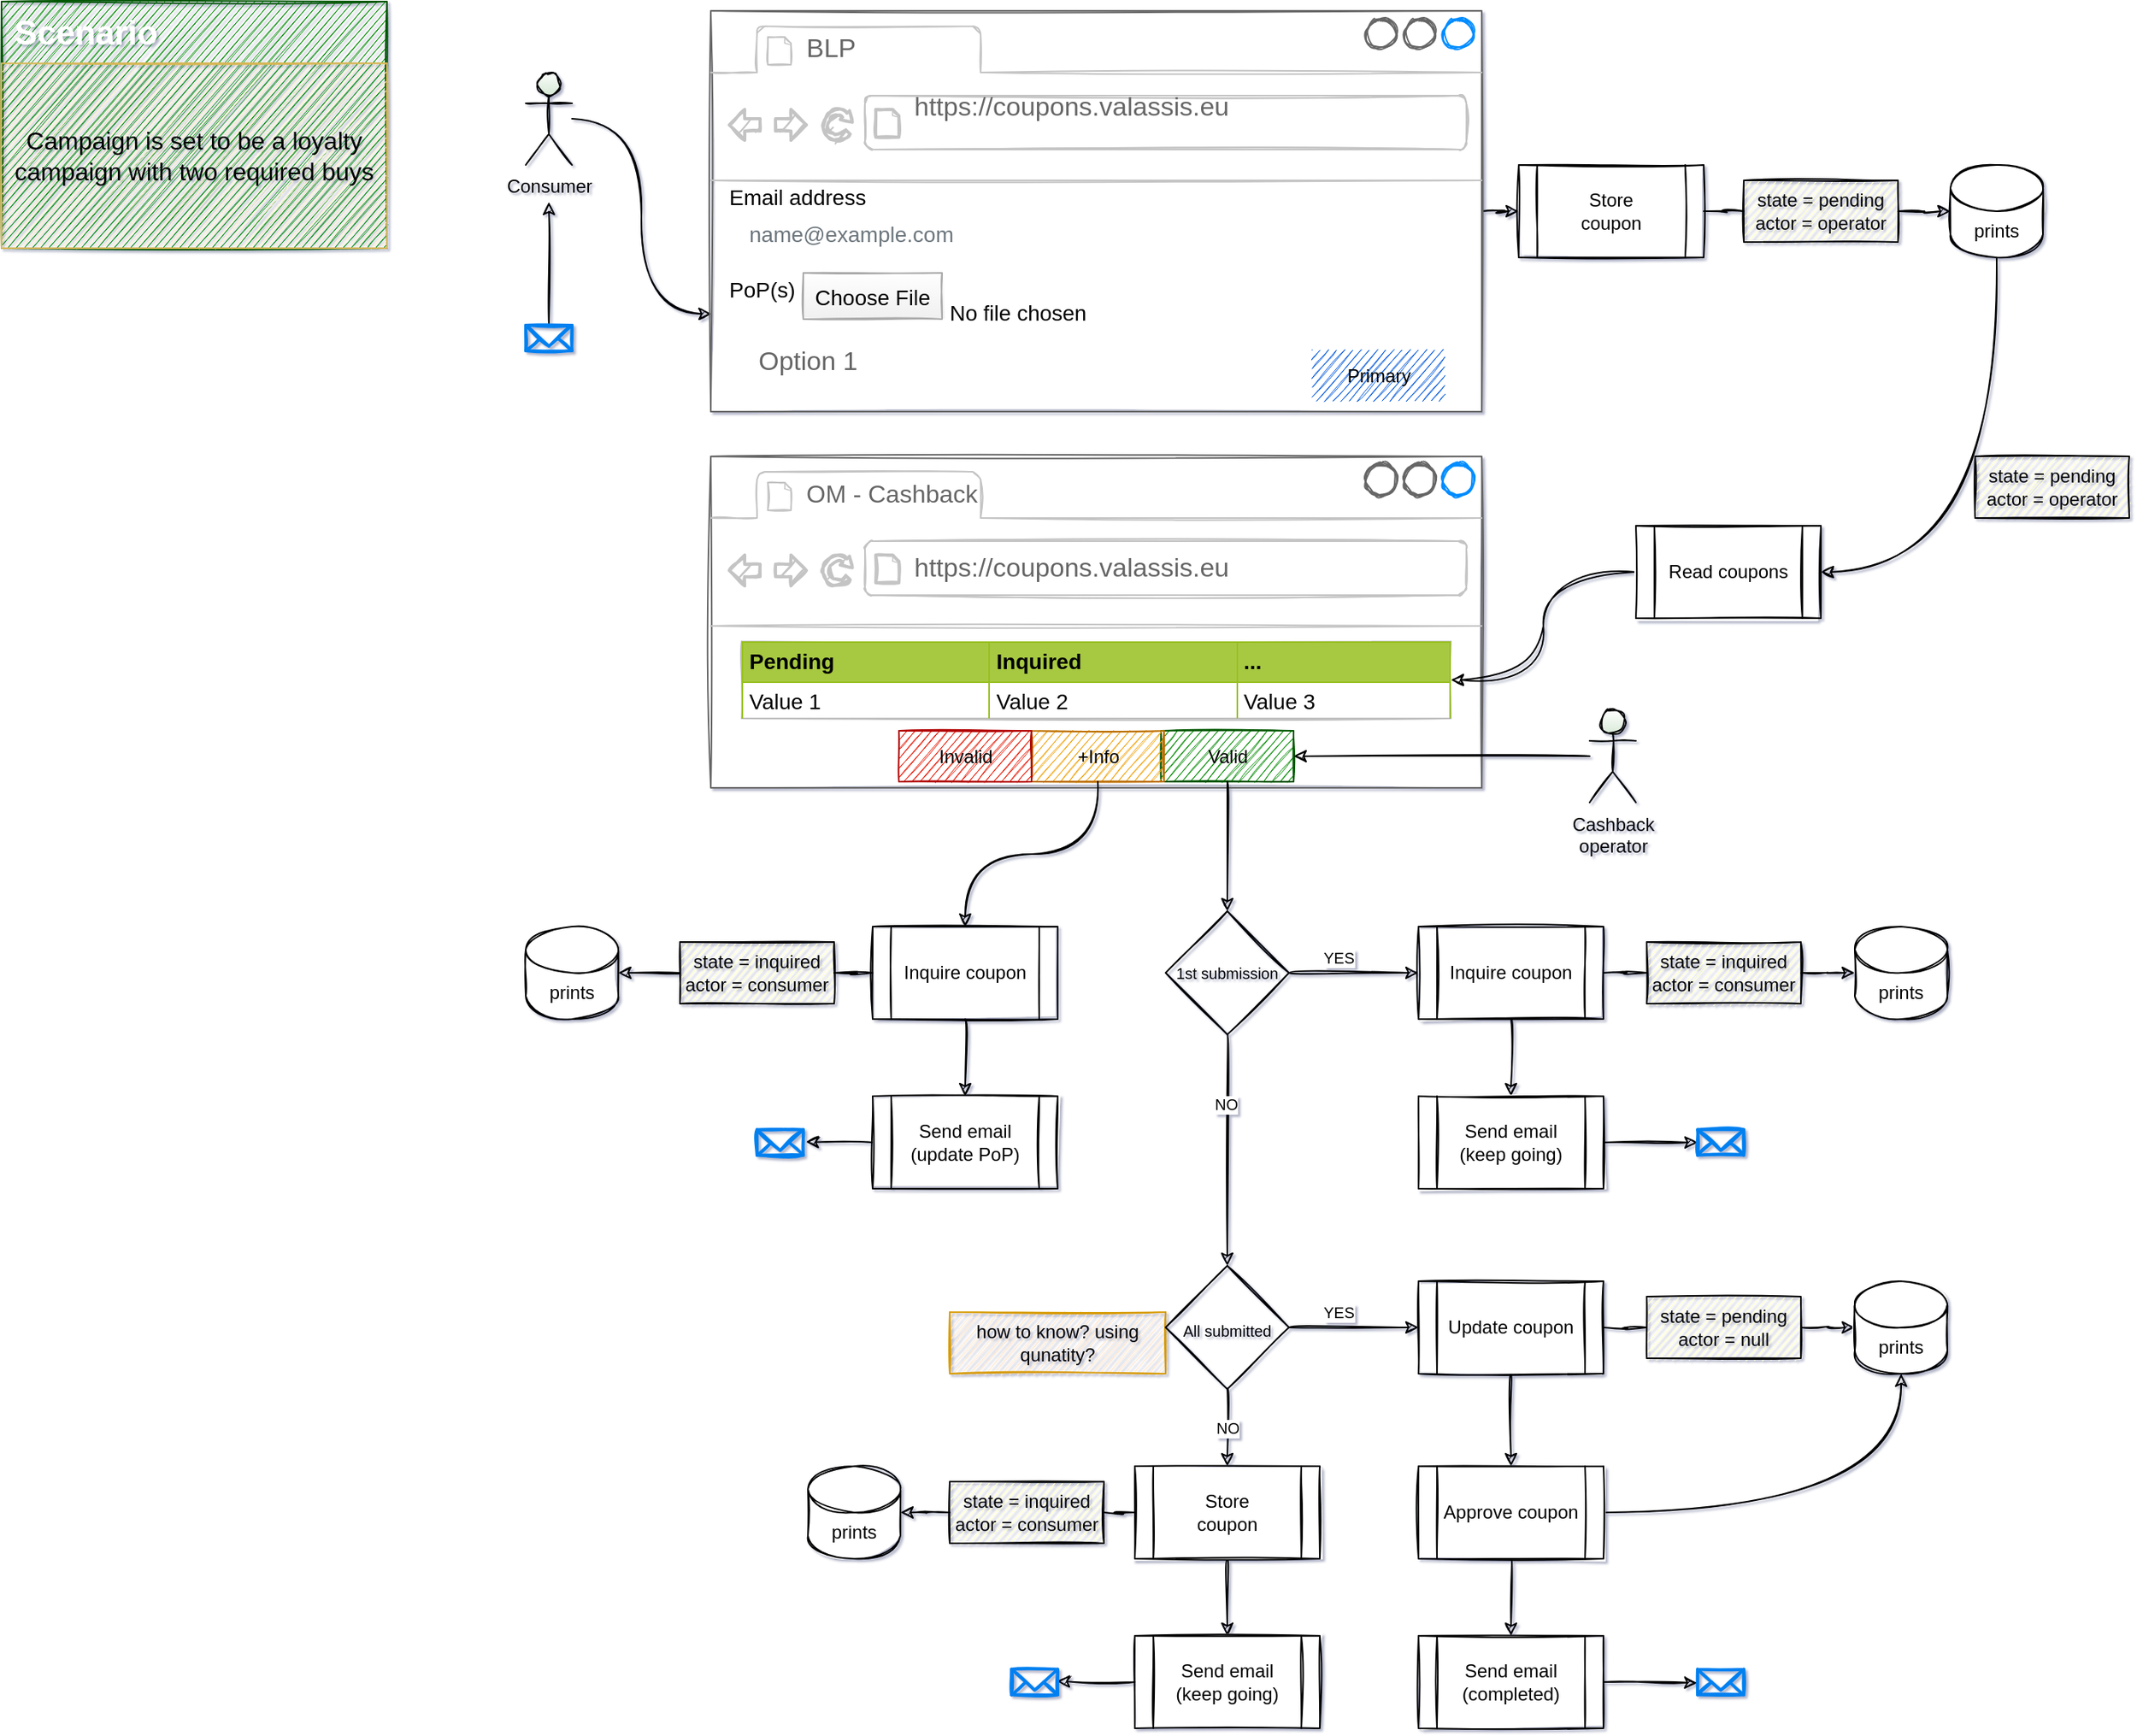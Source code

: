 <mxfile version="20.3.7" type="github" pages="3">
  <diagram id="WDtbSaIOtYO46Cujb4ph" name="User flow">
    <mxGraphModel dx="1196" dy="774" grid="1" gridSize="10" guides="1" tooltips="1" connect="1" arrows="1" fold="1" page="1" pageScale="1" pageWidth="827" pageHeight="1169" background="none" math="0" shadow="1">
      <root>
        <mxCell id="0" />
        <mxCell id="1" parent="0" />
        <mxCell id="3v_4tUWmUqK_jjppRktE-14" style="edgeStyle=orthogonalEdgeStyle;rounded=0;orthogonalLoop=1;jettySize=auto;html=1;entryX=0.001;entryY=0.756;entryDx=0;entryDy=0;entryPerimeter=0;curved=1;sketch=1;" parent="1" source="sTq3fyHOb8zxf3gA4Tlx-1" target="3v_4tUWmUqK_jjppRktE-1" edge="1">
          <mxGeometry relative="1" as="geometry" />
        </mxCell>
        <mxCell id="sTq3fyHOb8zxf3gA4Tlx-1" value="Consumer" style="shape=umlActor;verticalLabelPosition=bottom;verticalAlign=top;html=1;outlineConnect=0;flipH=1;direction=east;gradientColor=#D5E8D4;align=center;sketch=1;rounded=0;" parent="1" vertex="1">
          <mxGeometry x="370" y="56" width="30" height="60" as="geometry" />
        </mxCell>
        <mxCell id="W3pFJFj1xsrFRELfI108-1" value="" style="rounded=0;whiteSpace=wrap;html=1;fillColor=#008a00;fontColor=#FFFFFF;strokeColor=#005700;sketch=1;" parent="1" vertex="1">
          <mxGeometry x="30" y="10" width="250" height="160" as="geometry" />
        </mxCell>
        <mxCell id="W3pFJFj1xsrFRELfI108-2" value="Scenario" style="text;html=1;strokeColor=none;fillColor=none;align=center;verticalAlign=middle;whiteSpace=wrap;rounded=0;fontStyle=1;fontSize=22;fontColor=#FFFFFF;sketch=1;" parent="1" vertex="1">
          <mxGeometry x="30" y="16" width="110" height="30" as="geometry" />
        </mxCell>
        <mxCell id="W3pFJFj1xsrFRELfI108-3" value="Campaign is set to be a loyalty campaign with two required buys" style="text;html=1;strokeColor=#d6b656;fillColor=#fff2cc;align=center;verticalAlign=middle;whiteSpace=wrap;rounded=0;fontSize=16;sketch=1;" parent="1" vertex="1">
          <mxGeometry x="30" y="50" width="250" height="120" as="geometry" />
        </mxCell>
        <mxCell id="1uWXZRWAopc-pWMOSLoT-41" style="edgeStyle=orthogonalEdgeStyle;rounded=0;sketch=1;orthogonalLoop=1;jettySize=auto;html=1;entryX=0;entryY=0.5;entryDx=0;entryDy=0;shadow=0;fontSize=10;curved=1;" parent="1" source="3v_4tUWmUqK_jjppRktE-1" target="3v_4tUWmUqK_jjppRktE-19" edge="1">
          <mxGeometry relative="1" as="geometry" />
        </mxCell>
        <mxCell id="3v_4tUWmUqK_jjppRktE-1" value="" style="strokeWidth=1;shadow=0;dashed=0;align=center;html=1;shape=mxgraph.mockup.containers.browserWindow;rSize=0;strokeColor=#666666;strokeColor2=#008cff;strokeColor3=#c4c4c4;mainText=,;recursiveResize=0;sketch=1;rounded=0;" parent="1" vertex="1">
          <mxGeometry x="490" y="16" width="500" height="260" as="geometry" />
        </mxCell>
        <mxCell id="3v_4tUWmUqK_jjppRktE-2" value="BLP" style="strokeWidth=1;shadow=0;dashed=0;align=center;html=1;shape=mxgraph.mockup.containers.anchor;fontSize=17;fontColor=#666666;align=left;sketch=1;rounded=0;" parent="3v_4tUWmUqK_jjppRktE-1" vertex="1">
          <mxGeometry x="60" y="12" width="110" height="26" as="geometry" />
        </mxCell>
        <mxCell id="3v_4tUWmUqK_jjppRktE-23" value="" style="group;sketch=1;rounded=0;" parent="3v_4tUWmUqK_jjppRktE-1" vertex="1" connectable="0">
          <mxGeometry x="10" y="50" width="466" height="203" as="geometry" />
        </mxCell>
        <mxCell id="3v_4tUWmUqK_jjppRktE-3" value="https://coupons.valassis.eu" style="strokeWidth=1;shadow=0;dashed=0;align=center;html=1;shape=mxgraph.mockup.containers.anchor;rSize=0;fontSize=17;fontColor=#666666;align=left;sketch=1;rounded=0;" parent="3v_4tUWmUqK_jjppRktE-23" vertex="1">
          <mxGeometry x="120" width="250" height="26" as="geometry" />
        </mxCell>
        <mxCell id="3v_4tUWmUqK_jjppRktE-4" value="name@example.com" style="html=1;shadow=0;dashed=0;shape=mxgraph.bootstrap.rrect;rSize=5;fillColor=none;strokeColor=#999999;align=left;spacing=15;fontSize=14;fontColor=#6C767D;sketch=1;rounded=0;" parent="3v_4tUWmUqK_jjppRktE-23" vertex="1">
          <mxGeometry width="320" height="30" relative="1" as="geometry">
            <mxPoint y="80" as="offset" />
          </mxGeometry>
        </mxCell>
        <mxCell id="3v_4tUWmUqK_jjppRktE-5" value="Email address" style="fillColor=none;strokeColor=none;align=left;fontSize=14;sketch=1;rounded=0;" parent="3v_4tUWmUqK_jjppRktE-23" vertex="1">
          <mxGeometry y="50" width="260" height="40" as="geometry" />
        </mxCell>
        <mxCell id="3v_4tUWmUqK_jjppRktE-6" value="PoP(s)" style="fillColor=none;strokeColor=none;align=left;fontSize=14;sketch=1;rounded=0;" parent="3v_4tUWmUqK_jjppRktE-23" vertex="1">
          <mxGeometry y="110" width="150" height="40" as="geometry" />
        </mxCell>
        <mxCell id="3v_4tUWmUqK_jjppRktE-7" value="Choose File" style="fillColor=#FEFEFE;strokeColor=#AAAAAA;fontSize=14;gradientColor=#F0F0F0;sketch=1;rounded=0;" parent="3v_4tUWmUqK_jjppRktE-23" vertex="1">
          <mxGeometry x="50" y="120" width="90" height="30" as="geometry" />
        </mxCell>
        <mxCell id="3v_4tUWmUqK_jjppRktE-11" value="&lt;font color=&quot;#000000&quot;&gt;Primary&lt;/font&gt;" style="rounded=0;fillColor=#0057D8;strokeColor=none;html=1;fontColor=#ffffff;align=center;verticalAlign=middle;fontStyle=0;fontSize=12;sketch=1;" parent="3v_4tUWmUqK_jjppRktE-23" vertex="1">
          <mxGeometry x="380" y="170" width="86" height="33" as="geometry" />
        </mxCell>
        <mxCell id="3v_4tUWmUqK_jjppRktE-8" value="No file chosen" style="fillColor=none;strokeColor=none;align=left;fontSize=14;spacing=5;sketch=1;rounded=0;" parent="3v_4tUWmUqK_jjppRktE-1" vertex="1">
          <mxGeometry x="150" y="180" width="230" height="30" as="geometry" />
        </mxCell>
        <mxCell id="3v_4tUWmUqK_jjppRktE-9" value="Option 1" style="strokeWidth=1;shadow=0;dashed=0;align=center;html=1;shape=mxgraph.mockup.forms.rrect;rSize=0;fillColor=#eeeeee;strokeColor=#999999;gradientColor=#cccccc;align=left;spacingLeft=4;fontSize=17;fontColor=#666666;labelPosition=right;sketch=1;rounded=0;" parent="3v_4tUWmUqK_jjppRktE-1" vertex="1">
          <mxGeometry x="10" y="220" width="15" height="15" as="geometry" />
        </mxCell>
        <mxCell id="1uWXZRWAopc-pWMOSLoT-110" style="edgeStyle=orthogonalEdgeStyle;curved=1;sketch=1;hachureGap=4;jiggle=2;orthogonalLoop=1;jettySize=auto;html=1;entryX=1;entryY=0.5;entryDx=0;entryDy=0;strokeColor=default;fontFamily=Architects Daughter;fontSource=https%3A%2F%2Ffonts.googleapis.com%2Fcss%3Ffamily%3DArchitects%2BDaughter;fontSize=16;fontColor=#030303;exitX=0.5;exitY=1;exitDx=0;exitDy=0;exitPerimeter=0;" parent="1" source="3v_4tUWmUqK_jjppRktE-17" target="1uWXZRWAopc-pWMOSLoT-108" edge="1">
          <mxGeometry relative="1" as="geometry" />
        </mxCell>
        <mxCell id="3v_4tUWmUqK_jjppRktE-17" value="prints&lt;br&gt;" style="shape=cylinder3;whiteSpace=wrap;html=1;boundedLbl=1;backgroundOutline=1;size=15;gradientColor=none;sketch=1;rounded=0;" parent="1" vertex="1">
          <mxGeometry x="1294" y="116" width="60" height="60" as="geometry" />
        </mxCell>
        <mxCell id="1uWXZRWAopc-pWMOSLoT-40" style="edgeStyle=orthogonalEdgeStyle;rounded=0;sketch=1;orthogonalLoop=1;jettySize=auto;html=1;entryX=0;entryY=0.5;entryDx=0;entryDy=0;entryPerimeter=0;shadow=0;fontSize=10;startArrow=none;curved=1;" parent="1" source="3v_4tUWmUqK_jjppRktE-22" target="3v_4tUWmUqK_jjppRktE-17" edge="1">
          <mxGeometry relative="1" as="geometry" />
        </mxCell>
        <mxCell id="3v_4tUWmUqK_jjppRktE-19" value="Store&lt;br&gt;coupon" style="shape=process;whiteSpace=wrap;html=1;backgroundOutline=1;gradientColor=none;sketch=1;rounded=0;" parent="1" vertex="1">
          <mxGeometry x="1014" y="116" width="120" height="60" as="geometry" />
        </mxCell>
        <mxCell id="1uWXZRWAopc-pWMOSLoT-1" value="" style="strokeWidth=1;shadow=0;dashed=0;align=center;html=1;shape=mxgraph.mockup.containers.browserWindow;rSize=0;strokeColor=#666666;strokeColor2=#008cff;strokeColor3=#c4c4c4;mainText=,;recursiveResize=0;sketch=1;rounded=0;" parent="1" vertex="1">
          <mxGeometry x="490" y="305" width="500" height="215" as="geometry" />
        </mxCell>
        <mxCell id="1uWXZRWAopc-pWMOSLoT-2" value="&lt;font style=&quot;font-size: 16px;&quot;&gt;OM - Cashback&lt;/font&gt;" style="strokeWidth=1;shadow=0;dashed=0;align=center;html=1;shape=mxgraph.mockup.containers.anchor;fontSize=17;fontColor=#666666;align=left;sketch=1;rounded=0;" parent="1uWXZRWAopc-pWMOSLoT-1" vertex="1">
          <mxGeometry x="60" y="12" width="110" height="26" as="geometry" />
        </mxCell>
        <mxCell id="1uWXZRWAopc-pWMOSLoT-3" value="https://coupons.valassis.eu" style="strokeWidth=1;shadow=0;dashed=0;align=center;html=1;shape=mxgraph.mockup.containers.anchor;rSize=0;fontSize=17;fontColor=#666666;align=left;sketch=1;rounded=0;" parent="1uWXZRWAopc-pWMOSLoT-1" vertex="1">
          <mxGeometry x="130" y="60" width="250" height="26" as="geometry" />
        </mxCell>
        <mxCell id="1uWXZRWAopc-pWMOSLoT-4" value="&lt;font color=&quot;#000000&quot;&gt;Valid&lt;/font&gt;" style="rounded=0;fillColor=#008a00;strokeColor=#005700;html=1;fontColor=#ffffff;align=center;verticalAlign=middle;fontStyle=0;fontSize=12;sketch=1;" parent="1uWXZRWAopc-pWMOSLoT-1" vertex="1">
          <mxGeometry x="292" y="178" width="86" height="33" as="geometry" />
        </mxCell>
        <mxCell id="1uWXZRWAopc-pWMOSLoT-5" value="&lt;table border=&quot;1&quot; width=&quot;100%&quot; height=&quot;100%&quot; cellpadding=&quot;4&quot; style=&quot;width: 100%; height: 100%; border-collapse: collapse; font-size: 14px;&quot;&gt;&lt;tbody&gt;&lt;tr style=&quot;background-color: rgb(167, 201, 66); border: 1px solid rgb(152, 191, 33);&quot;&gt;&lt;th align=&quot;left&quot;&gt;&lt;font style=&quot;font-size: 14px;&quot;&gt;Pending&lt;/font&gt;&lt;/th&gt;&lt;th align=&quot;left&quot;&gt;&lt;font style=&quot;font-size: 14px;&quot;&gt;Inquired&lt;/font&gt;&lt;/th&gt;&lt;th align=&quot;left&quot;&gt;&lt;font style=&quot;font-size: 14px;&quot;&gt;...&lt;/font&gt;&lt;/th&gt;&lt;/tr&gt;&lt;tr style=&quot;border:1px solid #98bf21;&quot;&gt;&lt;td&gt;&lt;font style=&quot;font-size: 14px;&quot;&gt;Value 1&lt;/font&gt;&lt;/td&gt;&lt;td&gt;&lt;font style=&quot;font-size: 14px;&quot;&gt;Value 2&lt;/font&gt;&lt;/td&gt;&lt;td&gt;&lt;font style=&quot;font-size: 14px;&quot;&gt;Value 3&lt;/font&gt;&lt;/td&gt;&lt;/tr&gt;&lt;/tbody&gt;&lt;/table&gt;" style="text;html=1;strokeColor=#c0c0c0;fillColor=#ffffff;overflow=fill;rounded=0;fontSize=16;fontColor=#000000;sketch=1;" parent="1uWXZRWAopc-pWMOSLoT-1" vertex="1">
          <mxGeometry x="20" y="120" width="460" height="50" as="geometry" />
        </mxCell>
        <mxCell id="1uWXZRWAopc-pWMOSLoT-6" value="+Info" style="rounded=0;fillColor=#f0a30a;strokeColor=#BD7000;html=1;fontColor=#000000;align=center;verticalAlign=middle;fontStyle=0;fontSize=12;sketch=1;" parent="1uWXZRWAopc-pWMOSLoT-1" vertex="1">
          <mxGeometry x="208" y="178" width="86" height="33" as="geometry" />
        </mxCell>
        <mxCell id="1uWXZRWAopc-pWMOSLoT-7" value="&lt;font color=&quot;#030303&quot;&gt;Invalid&lt;/font&gt;" style="rounded=0;fillColor=#e51400;strokeColor=#B20000;html=1;fontColor=#ffffff;align=center;verticalAlign=middle;fontStyle=0;fontSize=12;sketch=1;" parent="1uWXZRWAopc-pWMOSLoT-1" vertex="1">
          <mxGeometry x="122" y="178" width="86" height="33" as="geometry" />
        </mxCell>
        <mxCell id="1uWXZRWAopc-pWMOSLoT-42" style="edgeStyle=orthogonalEdgeStyle;rounded=0;sketch=1;orthogonalLoop=1;jettySize=auto;html=1;entryX=1;entryY=0.5;entryDx=0;entryDy=0;shadow=0;fontSize=10;curved=1;" parent="1" source="1uWXZRWAopc-pWMOSLoT-8" target="1uWXZRWAopc-pWMOSLoT-4" edge="1">
          <mxGeometry relative="1" as="geometry" />
        </mxCell>
        <mxCell id="1uWXZRWAopc-pWMOSLoT-8" value="Cashback&lt;br&gt;operator" style="shape=umlActor;verticalLabelPosition=bottom;verticalAlign=top;html=1;outlineConnect=0;flipH=1;direction=east;gradientColor=#D5E8D4;align=center;sketch=1;rounded=0;" parent="1" vertex="1">
          <mxGeometry x="1060" y="469.5" width="30" height="60" as="geometry" />
        </mxCell>
        <mxCell id="1uWXZRWAopc-pWMOSLoT-11" value="prints&lt;br&gt;" style="shape=cylinder3;whiteSpace=wrap;html=1;boundedLbl=1;backgroundOutline=1;size=15;gradientColor=none;sketch=1;rounded=0;" parent="1" vertex="1">
          <mxGeometry x="553" y="960" width="60" height="60" as="geometry" />
        </mxCell>
        <mxCell id="1uWXZRWAopc-pWMOSLoT-14" style="edgeStyle=orthogonalEdgeStyle;rounded=0;orthogonalLoop=1;jettySize=auto;html=1;entryX=1;entryY=0.5;entryDx=0;entryDy=0;entryPerimeter=0;fontSize=16;startArrow=none;curved=1;sketch=1;" parent="1" source="1uWXZRWAopc-pWMOSLoT-12" target="1uWXZRWAopc-pWMOSLoT-11" edge="1">
          <mxGeometry relative="1" as="geometry" />
        </mxCell>
        <mxCell id="1uWXZRWAopc-pWMOSLoT-17" style="edgeStyle=orthogonalEdgeStyle;rounded=0;orthogonalLoop=1;jettySize=auto;html=1;entryX=0.5;entryY=0;entryDx=0;entryDy=0;fontSize=16;curved=1;sketch=1;" parent="1" source="1uWXZRWAopc-pWMOSLoT-13" target="1uWXZRWAopc-pWMOSLoT-16" edge="1">
          <mxGeometry relative="1" as="geometry" />
        </mxCell>
        <mxCell id="1uWXZRWAopc-pWMOSLoT-13" value="Store&lt;br&gt;coupon" style="shape=process;whiteSpace=wrap;html=1;backgroundOutline=1;gradientColor=none;sketch=1;rounded=0;" parent="1" vertex="1">
          <mxGeometry x="765" y="960" width="120" height="60" as="geometry" />
        </mxCell>
        <mxCell id="1uWXZRWAopc-pWMOSLoT-104" style="edgeStyle=orthogonalEdgeStyle;rounded=0;sketch=1;orthogonalLoop=1;jettySize=auto;html=1;entryX=0.984;entryY=0.466;entryDx=0;entryDy=0;entryPerimeter=0;shadow=0;fontSize=10;curved=1;" parent="1" source="1uWXZRWAopc-pWMOSLoT-16" target="1uWXZRWAopc-pWMOSLoT-103" edge="1">
          <mxGeometry relative="1" as="geometry" />
        </mxCell>
        <mxCell id="1uWXZRWAopc-pWMOSLoT-16" value="Send email&lt;br&gt;(keep going)" style="shape=process;whiteSpace=wrap;html=1;backgroundOutline=1;gradientColor=none;sketch=1;rounded=0;" parent="1" vertex="1">
          <mxGeometry x="765" y="1070" width="120" height="60" as="geometry" />
        </mxCell>
        <mxCell id="1uWXZRWAopc-pWMOSLoT-26" value="prints&lt;br&gt;" style="shape=cylinder3;whiteSpace=wrap;html=1;boundedLbl=1;backgroundOutline=1;size=15;gradientColor=none;sketch=1;rounded=0;" parent="1" vertex="1">
          <mxGeometry x="1232" y="610" width="60" height="60" as="geometry" />
        </mxCell>
        <mxCell id="1uWXZRWAopc-pWMOSLoT-68" style="edgeStyle=orthogonalEdgeStyle;rounded=0;sketch=1;orthogonalLoop=1;jettySize=auto;html=1;entryX=0.5;entryY=0;entryDx=0;entryDy=0;shadow=0;fontSize=10;curved=1;" parent="1" source="1uWXZRWAopc-pWMOSLoT-29" target="1uWXZRWAopc-pWMOSLoT-67" edge="1">
          <mxGeometry relative="1" as="geometry" />
        </mxCell>
        <mxCell id="1uWXZRWAopc-pWMOSLoT-69" style="edgeStyle=orthogonalEdgeStyle;rounded=0;sketch=1;orthogonalLoop=1;jettySize=auto;html=1;entryX=0.5;entryY=1;entryDx=0;entryDy=0;entryPerimeter=0;shadow=0;fontSize=10;curved=1;" parent="1" source="1uWXZRWAopc-pWMOSLoT-29" target="1uWXZRWAopc-pWMOSLoT-62" edge="1">
          <mxGeometry relative="1" as="geometry" />
        </mxCell>
        <mxCell id="1uWXZRWAopc-pWMOSLoT-29" value="Approve coupon" style="shape=process;whiteSpace=wrap;html=1;backgroundOutline=1;gradientColor=none;sketch=1;rounded=0;" parent="1" vertex="1">
          <mxGeometry x="949" y="960" width="120" height="60" as="geometry" />
        </mxCell>
        <mxCell id="1uWXZRWAopc-pWMOSLoT-36" value="how to know? using qunatity?" style="text;html=1;strokeColor=#d79b00;fillColor=#ffe6cc;align=center;verticalAlign=middle;whiteSpace=wrap;rounded=0;sketch=1;" parent="1" vertex="1">
          <mxGeometry x="645" y="860" width="140" height="40" as="geometry" />
        </mxCell>
        <mxCell id="1uWXZRWAopc-pWMOSLoT-51" style="edgeStyle=orthogonalEdgeStyle;rounded=0;sketch=1;orthogonalLoop=1;jettySize=auto;html=1;entryX=0;entryY=0.5;entryDx=0;entryDy=0;shadow=0;fontSize=10;curved=1;" parent="1" source="1uWXZRWAopc-pWMOSLoT-48" target="1uWXZRWAopc-pWMOSLoT-50" edge="1">
          <mxGeometry relative="1" as="geometry" />
        </mxCell>
        <mxCell id="1uWXZRWAopc-pWMOSLoT-58" style="edgeStyle=orthogonalEdgeStyle;rounded=0;sketch=1;orthogonalLoop=1;jettySize=auto;html=1;shadow=0;fontSize=10;curved=1;" parent="1" source="1uWXZRWAopc-pWMOSLoT-48" target="1uWXZRWAopc-pWMOSLoT-57" edge="1">
          <mxGeometry relative="1" as="geometry" />
        </mxCell>
        <mxCell id="1uWXZRWAopc-pWMOSLoT-73" value="NO" style="edgeLabel;html=1;align=center;verticalAlign=middle;resizable=0;points=[];fontSize=10;sketch=1;rounded=0;" parent="1uWXZRWAopc-pWMOSLoT-58" vertex="1" connectable="0">
          <mxGeometry x="-0.401" y="-1" relative="1" as="geometry">
            <mxPoint as="offset" />
          </mxGeometry>
        </mxCell>
        <mxCell id="1uWXZRWAopc-pWMOSLoT-48" value="1st submission" style="rhombus;whiteSpace=wrap;html=1;strokeColor=default;fontSize=10;fillColor=none;gradientColor=none;sketch=1;rounded=0;" parent="1" vertex="1">
          <mxGeometry x="785" y="600" width="80" height="80" as="geometry" />
        </mxCell>
        <mxCell id="1uWXZRWAopc-pWMOSLoT-49" style="edgeStyle=orthogonalEdgeStyle;rounded=0;sketch=1;orthogonalLoop=1;jettySize=auto;html=1;entryX=0.5;entryY=0;entryDx=0;entryDy=0;shadow=0;fontSize=10;curved=1;" parent="1" source="1uWXZRWAopc-pWMOSLoT-4" target="1uWXZRWAopc-pWMOSLoT-48" edge="1">
          <mxGeometry relative="1" as="geometry" />
        </mxCell>
        <mxCell id="1uWXZRWAopc-pWMOSLoT-52" style="edgeStyle=orthogonalEdgeStyle;rounded=0;sketch=1;orthogonalLoop=1;jettySize=auto;html=1;shadow=0;fontSize=10;startArrow=none;curved=1;" parent="1" source="1uWXZRWAopc-pWMOSLoT-27" target="1uWXZRWAopc-pWMOSLoT-26" edge="1">
          <mxGeometry relative="1" as="geometry" />
        </mxCell>
        <mxCell id="1uWXZRWAopc-pWMOSLoT-55" style="edgeStyle=orthogonalEdgeStyle;rounded=0;sketch=1;orthogonalLoop=1;jettySize=auto;html=1;entryX=0.5;entryY=0;entryDx=0;entryDy=0;shadow=0;fontSize=10;curved=1;" parent="1" source="1uWXZRWAopc-pWMOSLoT-50" target="1uWXZRWAopc-pWMOSLoT-54" edge="1">
          <mxGeometry relative="1" as="geometry" />
        </mxCell>
        <mxCell id="1uWXZRWAopc-pWMOSLoT-50" value="Inquire coupon" style="shape=process;whiteSpace=wrap;html=1;backgroundOutline=1;gradientColor=none;sketch=1;rounded=0;" parent="1" vertex="1">
          <mxGeometry x="949" y="610" width="120" height="60" as="geometry" />
        </mxCell>
        <mxCell id="1uWXZRWAopc-pWMOSLoT-53" value="YES" style="edgeLabel;html=1;align=center;verticalAlign=middle;resizable=0;points=[];fontSize=10;sketch=1;rounded=0;" parent="1" vertex="1" connectable="0">
          <mxGeometry x="892" y="630" as="geometry">
            <mxPoint x="5" as="offset" />
          </mxGeometry>
        </mxCell>
        <mxCell id="1uWXZRWAopc-pWMOSLoT-100" style="edgeStyle=orthogonalEdgeStyle;rounded=0;sketch=1;orthogonalLoop=1;jettySize=auto;html=1;shadow=0;fontSize=10;curved=1;" parent="1" source="1uWXZRWAopc-pWMOSLoT-54" target="1uWXZRWAopc-pWMOSLoT-99" edge="1">
          <mxGeometry relative="1" as="geometry" />
        </mxCell>
        <mxCell id="1uWXZRWAopc-pWMOSLoT-54" value="Send email&lt;br&gt;(keep going)" style="shape=process;whiteSpace=wrap;html=1;backgroundOutline=1;gradientColor=none;sketch=1;rounded=0;" parent="1" vertex="1">
          <mxGeometry x="949" y="720" width="120" height="60" as="geometry" />
        </mxCell>
        <mxCell id="1uWXZRWAopc-pWMOSLoT-27" value="state = inquired&lt;br&gt;actor = consumer" style="text;html=1;strokeColor=default;fillColor=#FFFFCC;align=center;verticalAlign=middle;whiteSpace=wrap;rounded=0;gradientColor=none;sketch=1;" parent="1" vertex="1">
          <mxGeometry x="1097" y="620" width="100" height="40" as="geometry" />
        </mxCell>
        <mxCell id="1uWXZRWAopc-pWMOSLoT-56" value="" style="edgeStyle=orthogonalEdgeStyle;rounded=0;sketch=1;orthogonalLoop=1;jettySize=auto;html=1;shadow=0;fontSize=10;endArrow=none;curved=1;" parent="1" source="1uWXZRWAopc-pWMOSLoT-50" target="1uWXZRWAopc-pWMOSLoT-27" edge="1">
          <mxGeometry relative="1" as="geometry">
            <mxPoint x="1069" y="640" as="sourcePoint" />
            <mxPoint x="1232" y="640" as="targetPoint" />
          </mxGeometry>
        </mxCell>
        <mxCell id="1uWXZRWAopc-pWMOSLoT-61" style="edgeStyle=orthogonalEdgeStyle;rounded=0;sketch=1;orthogonalLoop=1;jettySize=auto;html=1;entryX=0;entryY=0.5;entryDx=0;entryDy=0;shadow=0;fontSize=10;curved=1;" parent="1" source="1uWXZRWAopc-pWMOSLoT-57" target="1uWXZRWAopc-pWMOSLoT-59" edge="1">
          <mxGeometry relative="1" as="geometry" />
        </mxCell>
        <mxCell id="1uWXZRWAopc-pWMOSLoT-71" value="NO" style="edgeStyle=orthogonalEdgeStyle;rounded=0;sketch=1;orthogonalLoop=1;jettySize=auto;html=1;entryX=0.5;entryY=0;entryDx=0;entryDy=0;shadow=0;fontSize=10;curved=1;" parent="1" source="1uWXZRWAopc-pWMOSLoT-57" target="1uWXZRWAopc-pWMOSLoT-13" edge="1">
          <mxGeometry relative="1" as="geometry" />
        </mxCell>
        <mxCell id="1uWXZRWAopc-pWMOSLoT-57" value="&lt;font style=&quot;font-size: 10px;&quot;&gt;All submitted&lt;/font&gt;" style="rhombus;whiteSpace=wrap;html=1;strokeColor=default;fontSize=16;fillColor=none;gradientColor=none;sketch=1;rounded=0;" parent="1" vertex="1">
          <mxGeometry x="785" y="830" width="80" height="80" as="geometry" />
        </mxCell>
        <mxCell id="1uWXZRWAopc-pWMOSLoT-63" style="edgeStyle=orthogonalEdgeStyle;rounded=0;sketch=1;orthogonalLoop=1;jettySize=auto;html=1;entryX=0;entryY=0.5;entryDx=0;entryDy=0;entryPerimeter=0;shadow=0;fontSize=10;startArrow=none;curved=1;" parent="1" source="1uWXZRWAopc-pWMOSLoT-32" target="1uWXZRWAopc-pWMOSLoT-62" edge="1">
          <mxGeometry relative="1" as="geometry" />
        </mxCell>
        <mxCell id="1uWXZRWAopc-pWMOSLoT-66" style="edgeStyle=orthogonalEdgeStyle;rounded=0;sketch=1;orthogonalLoop=1;jettySize=auto;html=1;entryX=0.5;entryY=0;entryDx=0;entryDy=0;shadow=0;fontSize=10;curved=1;" parent="1" source="1uWXZRWAopc-pWMOSLoT-59" target="1uWXZRWAopc-pWMOSLoT-29" edge="1">
          <mxGeometry relative="1" as="geometry" />
        </mxCell>
        <mxCell id="1uWXZRWAopc-pWMOSLoT-59" value="Update coupon" style="shape=process;whiteSpace=wrap;html=1;backgroundOutline=1;gradientColor=none;sketch=1;rounded=0;" parent="1" vertex="1">
          <mxGeometry x="949" y="840" width="120" height="60" as="geometry" />
        </mxCell>
        <mxCell id="1uWXZRWAopc-pWMOSLoT-62" value="prints&lt;br&gt;" style="shape=cylinder3;whiteSpace=wrap;html=1;boundedLbl=1;backgroundOutline=1;size=15;gradientColor=none;sketch=1;rounded=0;" parent="1" vertex="1">
          <mxGeometry x="1232" y="840" width="60" height="60" as="geometry" />
        </mxCell>
        <mxCell id="1uWXZRWAopc-pWMOSLoT-32" value="state = pending&lt;br&gt;actor = null" style="text;html=1;strokeColor=default;fillColor=#FFFFCC;align=center;verticalAlign=middle;whiteSpace=wrap;rounded=0;gradientColor=none;sketch=1;" parent="1" vertex="1">
          <mxGeometry x="1097" y="850" width="100" height="40" as="geometry" />
        </mxCell>
        <mxCell id="1uWXZRWAopc-pWMOSLoT-65" value="" style="edgeStyle=orthogonalEdgeStyle;rounded=0;sketch=1;orthogonalLoop=1;jettySize=auto;html=1;entryX=0;entryY=0.5;entryDx=0;entryDy=0;entryPerimeter=0;shadow=0;fontSize=10;endArrow=none;curved=1;" parent="1" source="1uWXZRWAopc-pWMOSLoT-59" target="1uWXZRWAopc-pWMOSLoT-32" edge="1">
          <mxGeometry relative="1" as="geometry">
            <mxPoint x="1069" y="870" as="sourcePoint" />
            <mxPoint x="1232" y="870" as="targetPoint" />
          </mxGeometry>
        </mxCell>
        <mxCell id="1uWXZRWAopc-pWMOSLoT-102" style="edgeStyle=orthogonalEdgeStyle;rounded=0;sketch=1;orthogonalLoop=1;jettySize=auto;html=1;entryX=-0.006;entryY=0.533;entryDx=0;entryDy=0;entryPerimeter=0;shadow=0;fontSize=10;curved=1;" parent="1" source="1uWXZRWAopc-pWMOSLoT-67" target="1uWXZRWAopc-pWMOSLoT-101" edge="1">
          <mxGeometry relative="1" as="geometry" />
        </mxCell>
        <mxCell id="1uWXZRWAopc-pWMOSLoT-67" value="Send email&lt;br&gt;(completed)" style="shape=process;whiteSpace=wrap;html=1;backgroundOutline=1;gradientColor=none;sketch=1;rounded=0;" parent="1" vertex="1">
          <mxGeometry x="949" y="1070" width="120" height="60" as="geometry" />
        </mxCell>
        <mxCell id="1uWXZRWAopc-pWMOSLoT-70" value="YES" style="edgeLabel;html=1;align=center;verticalAlign=middle;resizable=0;points=[];fontSize=10;sketch=1;rounded=0;" parent="1" vertex="1" connectable="0">
          <mxGeometry x="892" y="860" as="geometry">
            <mxPoint x="5" as="offset" />
          </mxGeometry>
        </mxCell>
        <mxCell id="1uWXZRWAopc-pWMOSLoT-72" value="" style="edgeStyle=orthogonalEdgeStyle;rounded=0;orthogonalLoop=1;jettySize=auto;html=1;entryX=1;entryY=0.5;entryDx=0;entryDy=0;entryPerimeter=0;fontSize=16;endArrow=none;curved=1;sketch=1;" parent="1" source="1uWXZRWAopc-pWMOSLoT-13" target="1uWXZRWAopc-pWMOSLoT-12" edge="1">
          <mxGeometry relative="1" as="geometry">
            <mxPoint x="765" y="990" as="sourcePoint" />
            <mxPoint x="640" y="990" as="targetPoint" />
          </mxGeometry>
        </mxCell>
        <mxCell id="1uWXZRWAopc-pWMOSLoT-12" value="state = inquired&lt;br&gt;actor = consumer" style="text;html=1;strokeColor=default;fillColor=#FFFFCC;align=center;verticalAlign=middle;whiteSpace=wrap;rounded=0;gradientColor=none;sketch=1;" parent="1" vertex="1">
          <mxGeometry x="645" y="970" width="100" height="40" as="geometry" />
        </mxCell>
        <mxCell id="3v_4tUWmUqK_jjppRktE-22" value="state = pending&lt;br&gt;actor = operator" style="text;html=1;strokeColor=default;fillColor=#FFFFCC;align=center;verticalAlign=middle;whiteSpace=wrap;rounded=0;gradientColor=none;sketch=1;" parent="1" vertex="1">
          <mxGeometry x="1160" y="126" width="100" height="40" as="geometry" />
        </mxCell>
        <mxCell id="1uWXZRWAopc-pWMOSLoT-74" value="" style="edgeStyle=orthogonalEdgeStyle;rounded=0;sketch=1;orthogonalLoop=1;jettySize=auto;html=1;entryX=0;entryY=0.5;entryDx=0;entryDy=0;entryPerimeter=0;shadow=0;fontSize=10;endArrow=none;curved=1;" parent="1" source="3v_4tUWmUqK_jjppRktE-19" target="3v_4tUWmUqK_jjppRktE-22" edge="1">
          <mxGeometry relative="1" as="geometry">
            <mxPoint x="1134" y="146" as="sourcePoint" />
            <mxPoint x="1260" y="146" as="targetPoint" />
          </mxGeometry>
        </mxCell>
        <mxCell id="1uWXZRWAopc-pWMOSLoT-79" style="edgeStyle=orthogonalEdgeStyle;rounded=0;sketch=1;orthogonalLoop=1;jettySize=auto;html=1;entryX=1;entryY=0.5;entryDx=0;entryDy=0;entryPerimeter=0;shadow=0;fontSize=10;startArrow=none;curved=1;" parent="1" source="1uWXZRWAopc-pWMOSLoT-80" target="1uWXZRWAopc-pWMOSLoT-78" edge="1">
          <mxGeometry relative="1" as="geometry" />
        </mxCell>
        <mxCell id="1uWXZRWAopc-pWMOSLoT-83" style="edgeStyle=orthogonalEdgeStyle;rounded=0;sketch=1;orthogonalLoop=1;jettySize=auto;html=1;entryX=0.5;entryY=0;entryDx=0;entryDy=0;shadow=0;fontSize=10;curved=1;" parent="1" source="1uWXZRWAopc-pWMOSLoT-76" target="1uWXZRWAopc-pWMOSLoT-82" edge="1">
          <mxGeometry relative="1" as="geometry" />
        </mxCell>
        <mxCell id="1uWXZRWAopc-pWMOSLoT-76" value="Inquire coupon" style="shape=process;whiteSpace=wrap;html=1;backgroundOutline=1;gradientColor=none;sketch=1;rounded=0;" parent="1" vertex="1">
          <mxGeometry x="595" y="610" width="120" height="60" as="geometry" />
        </mxCell>
        <mxCell id="1uWXZRWAopc-pWMOSLoT-77" style="edgeStyle=orthogonalEdgeStyle;rounded=0;sketch=1;orthogonalLoop=1;jettySize=auto;html=1;shadow=0;fontSize=10;curved=1;exitX=0.5;exitY=1;exitDx=0;exitDy=0;" parent="1" source="1uWXZRWAopc-pWMOSLoT-6" target="1uWXZRWAopc-pWMOSLoT-76" edge="1">
          <mxGeometry relative="1" as="geometry" />
        </mxCell>
        <mxCell id="1uWXZRWAopc-pWMOSLoT-78" value="prints&lt;br&gt;" style="shape=cylinder3;whiteSpace=wrap;html=1;boundedLbl=1;backgroundOutline=1;size=15;gradientColor=none;sketch=1;rounded=0;" parent="1" vertex="1">
          <mxGeometry x="370" y="610" width="60" height="60" as="geometry" />
        </mxCell>
        <mxCell id="1uWXZRWAopc-pWMOSLoT-80" value="state = inquired&lt;br&gt;actor = consumer" style="text;html=1;strokeColor=default;fillColor=#FFFFCC;align=center;verticalAlign=middle;whiteSpace=wrap;rounded=0;gradientColor=none;sketch=1;" parent="1" vertex="1">
          <mxGeometry x="470" y="620" width="100" height="40" as="geometry" />
        </mxCell>
        <mxCell id="1uWXZRWAopc-pWMOSLoT-81" value="" style="edgeStyle=orthogonalEdgeStyle;rounded=0;sketch=1;orthogonalLoop=1;jettySize=auto;html=1;entryX=1;entryY=0.5;entryDx=0;entryDy=0;entryPerimeter=0;shadow=0;fontSize=10;endArrow=none;curved=1;" parent="1" source="1uWXZRWAopc-pWMOSLoT-76" target="1uWXZRWAopc-pWMOSLoT-80" edge="1">
          <mxGeometry relative="1" as="geometry">
            <mxPoint x="595" y="640.0" as="sourcePoint" />
            <mxPoint x="430" y="640.0" as="targetPoint" />
          </mxGeometry>
        </mxCell>
        <mxCell id="1uWXZRWAopc-pWMOSLoT-86" style="edgeStyle=orthogonalEdgeStyle;rounded=0;sketch=1;orthogonalLoop=1;jettySize=auto;html=1;entryX=1.055;entryY=0.478;entryDx=0;entryDy=0;shadow=0;fontSize=10;entryPerimeter=0;curved=1;" parent="1" source="1uWXZRWAopc-pWMOSLoT-82" target="1uWXZRWAopc-pWMOSLoT-98" edge="1">
          <mxGeometry relative="1" as="geometry">
            <mxPoint x="550" y="750.0" as="targetPoint" />
          </mxGeometry>
        </mxCell>
        <mxCell id="1uWXZRWAopc-pWMOSLoT-82" value="Send email&lt;br&gt;(update PoP)" style="shape=process;whiteSpace=wrap;html=1;backgroundOutline=1;gradientColor=none;sketch=1;rounded=0;" parent="1" vertex="1">
          <mxGeometry x="595" y="720" width="120" height="60" as="geometry" />
        </mxCell>
        <mxCell id="1uWXZRWAopc-pWMOSLoT-98" value="" style="html=1;verticalLabelPosition=bottom;align=center;labelBackgroundColor=#ffffff;verticalAlign=top;strokeWidth=2;strokeColor=#0080F0;shadow=0;dashed=0;shape=mxgraph.ios7.icons.mail;fontSize=10;fillColor=none;gradientColor=none;sketch=1;rounded=0;" parent="1" vertex="1">
          <mxGeometry x="520" y="741.75" width="30" height="16.5" as="geometry" />
        </mxCell>
        <mxCell id="1uWXZRWAopc-pWMOSLoT-99" value="" style="html=1;verticalLabelPosition=bottom;align=center;labelBackgroundColor=#ffffff;verticalAlign=top;strokeWidth=2;strokeColor=#0080F0;shadow=0;dashed=0;shape=mxgraph.ios7.icons.mail;fontSize=10;fillColor=none;gradientColor=none;sketch=1;rounded=0;" parent="1" vertex="1">
          <mxGeometry x="1130" y="741.75" width="30" height="16.5" as="geometry" />
        </mxCell>
        <mxCell id="1uWXZRWAopc-pWMOSLoT-101" value="" style="html=1;verticalLabelPosition=bottom;align=center;labelBackgroundColor=#ffffff;verticalAlign=top;strokeWidth=2;strokeColor=#0080F0;shadow=0;dashed=0;shape=mxgraph.ios7.icons.mail;fontSize=10;fillColor=none;gradientColor=none;sketch=1;rounded=0;" parent="1" vertex="1">
          <mxGeometry x="1130" y="1091.75" width="30" height="16.5" as="geometry" />
        </mxCell>
        <mxCell id="1uWXZRWAopc-pWMOSLoT-103" value="" style="html=1;verticalLabelPosition=bottom;align=center;labelBackgroundColor=#ffffff;verticalAlign=top;strokeWidth=2;strokeColor=#0080F0;shadow=0;dashed=0;shape=mxgraph.ios7.icons.mail;fontSize=10;fillColor=none;gradientColor=none;sketch=1;rounded=0;" parent="1" vertex="1">
          <mxGeometry x="685" y="1091.75" width="30" height="16.5" as="geometry" />
        </mxCell>
        <mxCell id="1uWXZRWAopc-pWMOSLoT-106" style="edgeStyle=orthogonalEdgeStyle;rounded=0;sketch=1;orthogonalLoop=1;jettySize=auto;html=1;shadow=0;fontSize=10;curved=1;" parent="1" source="1uWXZRWAopc-pWMOSLoT-105" edge="1">
          <mxGeometry relative="1" as="geometry">
            <mxPoint x="385" y="140" as="targetPoint" />
          </mxGeometry>
        </mxCell>
        <mxCell id="1uWXZRWAopc-pWMOSLoT-105" value="" style="html=1;verticalLabelPosition=bottom;align=center;labelBackgroundColor=#ffffff;verticalAlign=top;strokeWidth=2;strokeColor=#0080F0;shadow=0;dashed=0;shape=mxgraph.ios7.icons.mail;fontSize=10;fillColor=none;gradientColor=none;sketch=1;rounded=0;" parent="1" vertex="1">
          <mxGeometry x="370" y="220" width="30" height="16.5" as="geometry" />
        </mxCell>
        <mxCell id="1uWXZRWAopc-pWMOSLoT-107" value="state = pending&lt;br&gt;actor = operator" style="text;html=1;strokeColor=default;fillColor=#FFFFCC;align=center;verticalAlign=middle;whiteSpace=wrap;rounded=0;gradientColor=none;sketch=1;" parent="1" vertex="1">
          <mxGeometry x="1310" y="305" width="100" height="40" as="geometry" />
        </mxCell>
        <mxCell id="1uWXZRWAopc-pWMOSLoT-111" style="edgeStyle=orthogonalEdgeStyle;curved=1;sketch=1;hachureGap=4;jiggle=2;orthogonalLoop=1;jettySize=auto;html=1;entryX=1;entryY=0.5;entryDx=0;entryDy=0;strokeColor=default;fontFamily=Architects Daughter;fontSource=https%3A%2F%2Ffonts.googleapis.com%2Fcss%3Ffamily%3DArchitects%2BDaughter;fontSize=16;fontColor=#030303;" parent="1" source="1uWXZRWAopc-pWMOSLoT-108" target="1uWXZRWAopc-pWMOSLoT-5" edge="1">
          <mxGeometry relative="1" as="geometry" />
        </mxCell>
        <mxCell id="1uWXZRWAopc-pWMOSLoT-108" value="Read coupons" style="shape=process;whiteSpace=wrap;html=1;backgroundOutline=1;gradientColor=none;sketch=1;rounded=0;" parent="1" vertex="1">
          <mxGeometry x="1090" y="350" width="120" height="60" as="geometry" />
        </mxCell>
      </root>
    </mxGraphModel>
  </diagram>
  <diagram id="MztZpb9YNMcGPO9e5jK6" name="Simplified flow">
    <mxGraphModel dx="1356" dy="877" grid="1" gridSize="10" guides="1" tooltips="1" connect="1" arrows="1" fold="1" page="1" pageScale="1" pageWidth="1169" pageHeight="827" math="0" shadow="0">
      <root>
        <mxCell id="0" />
        <mxCell id="1" parent="0" />
        <mxCell id="ek7RefNuRMmNToLL6DwJ-1" value="" style="strokeWidth=1;shadow=0;dashed=0;align=center;html=1;shape=mxgraph.mockup.containers.browserWindow;rSize=0;strokeColor=#666666;strokeColor2=#008cff;strokeColor3=#c4c4c4;mainText=,;recursiveResize=0;sketch=1;rounded=0;" vertex="1" parent="1">
          <mxGeometry x="140" y="220" width="500" height="260" as="geometry" />
        </mxCell>
        <mxCell id="ek7RefNuRMmNToLL6DwJ-2" value="BLP" style="strokeWidth=1;shadow=0;dashed=0;align=center;html=1;shape=mxgraph.mockup.containers.anchor;fontSize=17;fontColor=#666666;align=left;sketch=1;rounded=0;" vertex="1" parent="ek7RefNuRMmNToLL6DwJ-1">
          <mxGeometry x="60" y="12" width="110" height="26" as="geometry" />
        </mxCell>
        <mxCell id="ek7RefNuRMmNToLL6DwJ-3" value="" style="group;sketch=1;rounded=0;" vertex="1" connectable="0" parent="ek7RefNuRMmNToLL6DwJ-1">
          <mxGeometry x="10" y="50" width="466" height="203" as="geometry" />
        </mxCell>
        <mxCell id="ek7RefNuRMmNToLL6DwJ-4" value="https://coupons.valassis.eu" style="strokeWidth=1;shadow=0;dashed=0;align=center;html=1;shape=mxgraph.mockup.containers.anchor;rSize=0;fontSize=17;fontColor=#666666;align=left;sketch=1;rounded=0;" vertex="1" parent="ek7RefNuRMmNToLL6DwJ-3">
          <mxGeometry x="120" width="250" height="26" as="geometry" />
        </mxCell>
        <mxCell id="ek7RefNuRMmNToLL6DwJ-5" value="name@example.com" style="html=1;shadow=0;dashed=0;shape=mxgraph.bootstrap.rrect;rSize=5;fillColor=none;strokeColor=#999999;align=left;spacing=15;fontSize=14;fontColor=#6C767D;sketch=1;rounded=0;" vertex="1" parent="ek7RefNuRMmNToLL6DwJ-3">
          <mxGeometry width="320" height="30" relative="1" as="geometry">
            <mxPoint y="80" as="offset" />
          </mxGeometry>
        </mxCell>
        <mxCell id="ek7RefNuRMmNToLL6DwJ-6" value="Email address" style="fillColor=none;strokeColor=none;align=left;fontSize=14;sketch=1;rounded=0;" vertex="1" parent="ek7RefNuRMmNToLL6DwJ-3">
          <mxGeometry y="50" width="260" height="40" as="geometry" />
        </mxCell>
        <mxCell id="ek7RefNuRMmNToLL6DwJ-7" value="PoP(s)" style="fillColor=none;strokeColor=none;align=left;fontSize=14;sketch=1;rounded=0;" vertex="1" parent="ek7RefNuRMmNToLL6DwJ-3">
          <mxGeometry y="110" width="150" height="40" as="geometry" />
        </mxCell>
        <mxCell id="ek7RefNuRMmNToLL6DwJ-8" value="Choose File" style="fillColor=#FEFEFE;strokeColor=#AAAAAA;fontSize=14;gradientColor=#F0F0F0;sketch=1;rounded=0;" vertex="1" parent="ek7RefNuRMmNToLL6DwJ-3">
          <mxGeometry x="50" y="120" width="90" height="30" as="geometry" />
        </mxCell>
        <mxCell id="ek7RefNuRMmNToLL6DwJ-9" value="&lt;font color=&quot;#000000&quot;&gt;Primary&lt;/font&gt;" style="rounded=0;fillColor=#0057D8;strokeColor=none;html=1;fontColor=#ffffff;align=center;verticalAlign=middle;fontStyle=0;fontSize=12;sketch=1;" vertex="1" parent="ek7RefNuRMmNToLL6DwJ-3">
          <mxGeometry x="380" y="170" width="86" height="33" as="geometry" />
        </mxCell>
        <mxCell id="ek7RefNuRMmNToLL6DwJ-10" value="No file chosen" style="fillColor=none;strokeColor=none;align=left;fontSize=14;spacing=5;sketch=1;rounded=0;" vertex="1" parent="ek7RefNuRMmNToLL6DwJ-1">
          <mxGeometry x="150" y="180" width="230" height="30" as="geometry" />
        </mxCell>
        <mxCell id="ek7RefNuRMmNToLL6DwJ-11" value="Option 1" style="strokeWidth=1;shadow=0;dashed=0;align=center;html=1;shape=mxgraph.mockup.forms.rrect;rSize=0;fillColor=#eeeeee;strokeColor=#999999;gradientColor=#cccccc;align=left;spacingLeft=4;fontSize=17;fontColor=#666666;labelPosition=right;sketch=1;rounded=0;" vertex="1" parent="ek7RefNuRMmNToLL6DwJ-1">
          <mxGeometry x="10" y="220" width="15" height="15" as="geometry" />
        </mxCell>
        <mxCell id="BSX68VEWMOEznaTk0urN-2" style="edgeStyle=orthogonalEdgeStyle;rounded=0;orthogonalLoop=1;jettySize=auto;html=1;entryX=0.002;entryY=0.654;entryDx=0;entryDy=0;entryPerimeter=0;fontColor=#000000;" edge="1" parent="1" source="BSX68VEWMOEznaTk0urN-1" target="ek7RefNuRMmNToLL6DwJ-1">
          <mxGeometry relative="1" as="geometry" />
        </mxCell>
        <mxCell id="BSX68VEWMOEznaTk0urN-1" value="Consumer" style="shape=umlActor;verticalLabelPosition=bottom;verticalAlign=top;html=1;outlineConnect=0;flipH=1;direction=east;gradientColor=#D5E8D4;align=center;sketch=1;rounded=0;" vertex="1" parent="1">
          <mxGeometry x="40" y="360" width="30" height="60" as="geometry" />
        </mxCell>
        <mxCell id="CLfmRs2xGSY9_4RHikbX-27" style="edgeStyle=orthogonalEdgeStyle;rounded=0;orthogonalLoop=1;jettySize=auto;html=1;fontColor=#000000;" edge="1" parent="1" source="CLfmRs2xGSY9_4RHikbX-1" target="CLfmRs2xGSY9_4RHikbX-5">
          <mxGeometry relative="1" as="geometry" />
        </mxCell>
        <mxCell id="CLfmRs2xGSY9_4RHikbX-1" value="print" style="shape=cylinder3;whiteSpace=wrap;html=1;boundedLbl=1;backgroundOutline=1;size=15;gradientColor=none;sketch=1;rounded=0;" vertex="1" parent="1">
          <mxGeometry x="910" y="30" width="60" height="60" as="geometry" />
        </mxCell>
        <mxCell id="CLfmRs2xGSY9_4RHikbX-2" value="state = inquired&lt;br&gt;actor = consumer" style="text;html=1;strokeColor=default;fillColor=#FFFFCC;align=center;verticalAlign=middle;whiteSpace=wrap;rounded=0;gradientColor=none;sketch=1;" vertex="1" parent="1">
          <mxGeometry x="940" y="100" width="100" height="40" as="geometry" />
        </mxCell>
        <mxCell id="CLfmRs2xGSY9_4RHikbX-5" value="" style="strokeWidth=1;shadow=0;dashed=0;align=center;html=1;shape=mxgraph.mockup.containers.browserWindow;rSize=0;strokeColor=#666666;strokeColor2=#008cff;strokeColor3=#c4c4c4;mainText=,;recursiveResize=0;sketch=1;rounded=0;" vertex="1" parent="1">
          <mxGeometry x="690" y="220" width="500" height="260" as="geometry" />
        </mxCell>
        <mxCell id="CLfmRs2xGSY9_4RHikbX-6" value="BLP" style="strokeWidth=1;shadow=0;dashed=0;align=center;html=1;shape=mxgraph.mockup.containers.anchor;fontSize=17;fontColor=#666666;align=left;sketch=1;rounded=0;" vertex="1" parent="CLfmRs2xGSY9_4RHikbX-5">
          <mxGeometry x="60" y="12" width="110" height="26" as="geometry" />
        </mxCell>
        <mxCell id="CLfmRs2xGSY9_4RHikbX-7" value="" style="group;sketch=1;rounded=0;" vertex="1" connectable="0" parent="CLfmRs2xGSY9_4RHikbX-5">
          <mxGeometry x="10" y="50" width="466" height="203" as="geometry" />
        </mxCell>
        <mxCell id="CLfmRs2xGSY9_4RHikbX-8" value="https://coupons.valassis.eu" style="strokeWidth=1;shadow=0;dashed=0;align=center;html=1;shape=mxgraph.mockup.containers.anchor;rSize=0;fontSize=17;fontColor=#666666;align=left;sketch=1;rounded=0;" vertex="1" parent="CLfmRs2xGSY9_4RHikbX-7">
          <mxGeometry x="120" width="250" height="26" as="geometry" />
        </mxCell>
        <mxCell id="CLfmRs2xGSY9_4RHikbX-9" value="name@example.com" style="html=1;shadow=0;dashed=0;shape=mxgraph.bootstrap.rrect;rSize=5;fillColor=none;strokeColor=#999999;align=left;spacing=15;fontSize=14;fontColor=#6C767D;sketch=1;rounded=0;" vertex="1" parent="CLfmRs2xGSY9_4RHikbX-7">
          <mxGeometry width="320" height="30" relative="1" as="geometry">
            <mxPoint y="80" as="offset" />
          </mxGeometry>
        </mxCell>
        <mxCell id="CLfmRs2xGSY9_4RHikbX-10" value="Email address" style="fillColor=none;strokeColor=none;align=left;fontSize=14;sketch=1;rounded=0;" vertex="1" parent="CLfmRs2xGSY9_4RHikbX-7">
          <mxGeometry y="50" width="260" height="40" as="geometry" />
        </mxCell>
        <mxCell id="CLfmRs2xGSY9_4RHikbX-11" value="PoP(s)" style="fillColor=none;strokeColor=none;align=left;fontSize=14;sketch=1;rounded=0;" vertex="1" parent="CLfmRs2xGSY9_4RHikbX-7">
          <mxGeometry y="110" width="150" height="40" as="geometry" />
        </mxCell>
        <mxCell id="CLfmRs2xGSY9_4RHikbX-12" value="Choose File" style="fillColor=#FEFEFE;strokeColor=#AAAAAA;fontSize=14;gradientColor=#F0F0F0;sketch=1;rounded=0;" vertex="1" parent="CLfmRs2xGSY9_4RHikbX-7">
          <mxGeometry x="50" y="120" width="90" height="30" as="geometry" />
        </mxCell>
        <mxCell id="CLfmRs2xGSY9_4RHikbX-13" value="&lt;font color=&quot;#000000&quot;&gt;Primary&lt;/font&gt;" style="rounded=0;fillColor=#0057D8;strokeColor=none;html=1;fontColor=#ffffff;align=center;verticalAlign=middle;fontStyle=0;fontSize=12;sketch=1;" vertex="1" parent="CLfmRs2xGSY9_4RHikbX-7">
          <mxGeometry x="380" y="170" width="86" height="33" as="geometry" />
        </mxCell>
        <mxCell id="CLfmRs2xGSY9_4RHikbX-14" value="No file chosen" style="fillColor=none;strokeColor=none;align=left;fontSize=14;spacing=5;sketch=1;rounded=0;" vertex="1" parent="CLfmRs2xGSY9_4RHikbX-5">
          <mxGeometry x="150" y="180" width="230" height="30" as="geometry" />
        </mxCell>
        <mxCell id="CLfmRs2xGSY9_4RHikbX-15" value="Option 1" style="strokeWidth=1;shadow=0;dashed=0;align=center;html=1;shape=mxgraph.mockup.forms.rrect;rSize=0;fillColor=#eeeeee;strokeColor=#999999;gradientColor=#cccccc;align=left;spacingLeft=4;fontSize=17;fontColor=#666666;labelPosition=right;sketch=1;rounded=0;" vertex="1" parent="CLfmRs2xGSY9_4RHikbX-5">
          <mxGeometry x="10" y="220" width="15" height="15" as="geometry" />
        </mxCell>
        <mxCell id="CLfmRs2xGSY9_4RHikbX-16" value="" style="strokeWidth=1;shadow=0;dashed=0;align=center;html=1;shape=mxgraph.mockup.containers.browserWindow;rSize=0;strokeColor=#666666;strokeColor2=#008cff;strokeColor3=#c4c4c4;mainText=,;recursiveResize=0;sketch=1;rounded=0;" vertex="1" parent="1">
          <mxGeometry x="1240" y="220" width="500" height="260" as="geometry" />
        </mxCell>
        <mxCell id="CLfmRs2xGSY9_4RHikbX-17" value="BLP" style="strokeWidth=1;shadow=0;dashed=0;align=center;html=1;shape=mxgraph.mockup.containers.anchor;fontSize=17;fontColor=#666666;align=left;sketch=1;rounded=0;" vertex="1" parent="CLfmRs2xGSY9_4RHikbX-16">
          <mxGeometry x="60" y="12" width="110" height="26" as="geometry" />
        </mxCell>
        <mxCell id="CLfmRs2xGSY9_4RHikbX-18" value="" style="group;sketch=1;rounded=0;" vertex="1" connectable="0" parent="CLfmRs2xGSY9_4RHikbX-16">
          <mxGeometry x="10" y="50" width="466" height="203" as="geometry" />
        </mxCell>
        <mxCell id="CLfmRs2xGSY9_4RHikbX-19" value="https://coupons.valassis.eu" style="strokeWidth=1;shadow=0;dashed=0;align=center;html=1;shape=mxgraph.mockup.containers.anchor;rSize=0;fontSize=17;fontColor=#666666;align=left;sketch=1;rounded=0;" vertex="1" parent="CLfmRs2xGSY9_4RHikbX-18">
          <mxGeometry x="120" width="250" height="26" as="geometry" />
        </mxCell>
        <mxCell id="CLfmRs2xGSY9_4RHikbX-20" value="name@example.com" style="html=1;shadow=0;dashed=0;shape=mxgraph.bootstrap.rrect;rSize=5;fillColor=none;strokeColor=#999999;align=left;spacing=15;fontSize=14;fontColor=#6C767D;sketch=1;rounded=0;" vertex="1" parent="CLfmRs2xGSY9_4RHikbX-18">
          <mxGeometry width="320" height="30" relative="1" as="geometry">
            <mxPoint y="80" as="offset" />
          </mxGeometry>
        </mxCell>
        <mxCell id="CLfmRs2xGSY9_4RHikbX-21" value="Email address" style="fillColor=none;strokeColor=none;align=left;fontSize=14;sketch=1;rounded=0;" vertex="1" parent="CLfmRs2xGSY9_4RHikbX-18">
          <mxGeometry y="50" width="260" height="40" as="geometry" />
        </mxCell>
        <mxCell id="CLfmRs2xGSY9_4RHikbX-22" value="PoP(s)" style="fillColor=none;strokeColor=none;align=left;fontSize=14;sketch=1;rounded=0;" vertex="1" parent="CLfmRs2xGSY9_4RHikbX-18">
          <mxGeometry y="110" width="150" height="40" as="geometry" />
        </mxCell>
        <mxCell id="CLfmRs2xGSY9_4RHikbX-23" value="Choose File" style="fillColor=#FEFEFE;strokeColor=#AAAAAA;fontSize=14;gradientColor=#F0F0F0;sketch=1;rounded=0;" vertex="1" parent="CLfmRs2xGSY9_4RHikbX-18">
          <mxGeometry x="50" y="120" width="90" height="30" as="geometry" />
        </mxCell>
        <mxCell id="CLfmRs2xGSY9_4RHikbX-24" value="&lt;font color=&quot;#000000&quot;&gt;Primary&lt;/font&gt;" style="rounded=0;fillColor=#0057D8;strokeColor=none;html=1;fontColor=#ffffff;align=center;verticalAlign=middle;fontStyle=0;fontSize=12;sketch=1;" vertex="1" parent="CLfmRs2xGSY9_4RHikbX-18">
          <mxGeometry x="380" y="170" width="86" height="33" as="geometry" />
        </mxCell>
        <mxCell id="CLfmRs2xGSY9_4RHikbX-25" value="No file chosen" style="fillColor=none;strokeColor=none;align=left;fontSize=14;spacing=5;sketch=1;rounded=0;" vertex="1" parent="CLfmRs2xGSY9_4RHikbX-16">
          <mxGeometry x="150" y="180" width="230" height="30" as="geometry" />
        </mxCell>
        <mxCell id="CLfmRs2xGSY9_4RHikbX-26" value="Option 1" style="strokeWidth=1;shadow=0;dashed=0;align=center;html=1;shape=mxgraph.mockup.forms.rrect;rSize=0;fillColor=#eeeeee;strokeColor=#999999;gradientColor=#cccccc;align=left;spacingLeft=4;fontSize=17;fontColor=#666666;labelPosition=right;sketch=1;rounded=0;" vertex="1" parent="CLfmRs2xGSY9_4RHikbX-16">
          <mxGeometry x="10" y="220" width="15" height="15" as="geometry" />
        </mxCell>
        <mxCell id="_qpBpYMBBecyymAUlsG9-2" style="edgeStyle=orthogonalEdgeStyle;rounded=0;orthogonalLoop=1;jettySize=auto;html=1;entryX=1;entryY=0.5;entryDx=0;entryDy=0;entryPerimeter=0;fontColor=#000000;exitX=0.5;exitY=1;exitDx=0;exitDy=0;exitPerimeter=0;" edge="1" parent="1" source="CLfmRs2xGSY9_4RHikbX-28" target="_qpBpYMBBecyymAUlsG9-1">
          <mxGeometry relative="1" as="geometry" />
        </mxCell>
        <mxCell id="CLfmRs2xGSY9_4RHikbX-28" value="prints&lt;br&gt;" style="shape=cylinder3;whiteSpace=wrap;html=1;boundedLbl=1;backgroundOutline=1;size=15;gradientColor=none;sketch=1;rounded=0;" vertex="1" parent="1">
          <mxGeometry x="543" y="590" width="60" height="60" as="geometry" />
        </mxCell>
        <mxCell id="CLfmRs2xGSY9_4RHikbX-30" style="edgeStyle=orthogonalEdgeStyle;rounded=0;orthogonalLoop=1;jettySize=auto;html=1;fontColor=#000000;" edge="1" parent="1" source="ek7RefNuRMmNToLL6DwJ-9" target="CLfmRs2xGSY9_4RHikbX-28">
          <mxGeometry relative="1" as="geometry" />
        </mxCell>
        <mxCell id="CLfmRs2xGSY9_4RHikbX-31" value="state = pending&lt;br&gt;actor = operator" style="text;html=1;strokeColor=default;fillColor=#FFFFCC;align=center;verticalAlign=middle;whiteSpace=wrap;rounded=0;gradientColor=none;sketch=1;" vertex="1" parent="1">
          <mxGeometry x="470" y="510" width="100" height="40" as="geometry" />
        </mxCell>
        <mxCell id="265DTqjoUlmIxJ1a5fQ7-2" style="edgeStyle=orthogonalEdgeStyle;rounded=0;orthogonalLoop=1;jettySize=auto;html=1;entryX=0;entryY=0.5;entryDx=0;entryDy=0;fontColor=#000000;" edge="1" parent="1" source="_qpBpYMBBecyymAUlsG9-1" target="265DTqjoUlmIxJ1a5fQ7-1">
          <mxGeometry relative="1" as="geometry" />
        </mxCell>
        <mxCell id="_qpBpYMBBecyymAUlsG9-1" value="Cashback&lt;br&gt;operator" style="shape=umlActor;verticalLabelPosition=bottom;verticalAlign=top;html=1;outlineConnect=0;flipH=1;direction=east;gradientColor=#D5E8D4;align=center;sketch=1;rounded=0;" vertex="1" parent="1">
          <mxGeometry x="670" y="720" width="30" height="60" as="geometry" />
        </mxCell>
        <mxCell id="NdEXX__dmYoGaaI83QEo-11" style="edgeStyle=orthogonalEdgeStyle;rounded=0;orthogonalLoop=1;jettySize=auto;html=1;entryX=1;entryY=0.5;entryDx=0;entryDy=0;entryPerimeter=0;fontColor=#000000;" edge="1" parent="1" source="265DTqjoUlmIxJ1a5fQ7-1" target="CLfmRs2xGSY9_4RHikbX-28">
          <mxGeometry relative="1" as="geometry">
            <Array as="points">
              <mxPoint x="790" y="620" />
            </Array>
          </mxGeometry>
        </mxCell>
        <mxCell id="265DTqjoUlmIxJ1a5fQ7-1" value="Needs info" style="shape=process;whiteSpace=wrap;html=1;backgroundOutline=1;gradientColor=none;sketch=1;rounded=0;" vertex="1" parent="1">
          <mxGeometry x="730" y="720" width="120" height="60" as="geometry" />
        </mxCell>
        <mxCell id="NdEXX__dmYoGaaI83QEo-8" style="edgeStyle=orthogonalEdgeStyle;rounded=0;orthogonalLoop=1;jettySize=auto;html=1;entryX=0.5;entryY=0.5;entryDx=0;entryDy=0;entryPerimeter=0;fontColor=#000000;" edge="1" parent="1" source="NdEXX__dmYoGaaI83QEo-1" target="NdEXX__dmYoGaaI83QEo-3">
          <mxGeometry relative="1" as="geometry">
            <Array as="points">
              <mxPoint x="1123" y="750" />
            </Array>
          </mxGeometry>
        </mxCell>
        <mxCell id="NdEXX__dmYoGaaI83QEo-1" value="prints&lt;br&gt;" style="shape=cylinder3;whiteSpace=wrap;html=1;boundedLbl=1;backgroundOutline=1;size=15;gradientColor=none;sketch=1;rounded=0;" vertex="1" parent="1">
          <mxGeometry x="1093" y="590" width="60" height="60" as="geometry" />
        </mxCell>
        <mxCell id="NdEXX__dmYoGaaI83QEo-2" style="edgeStyle=orthogonalEdgeStyle;rounded=0;orthogonalLoop=1;jettySize=auto;html=1;entryX=0.5;entryY=0;entryDx=0;entryDy=0;entryPerimeter=0;fontColor=#000000;" edge="1" parent="1" source="CLfmRs2xGSY9_4RHikbX-13" target="NdEXX__dmYoGaaI83QEo-1">
          <mxGeometry relative="1" as="geometry" />
        </mxCell>
        <mxCell id="NdEXX__dmYoGaaI83QEo-7" style="edgeStyle=orthogonalEdgeStyle;rounded=0;orthogonalLoop=1;jettySize=auto;html=1;fontColor=#000000;" edge="1" parent="1" source="NdEXX__dmYoGaaI83QEo-3" target="NdEXX__dmYoGaaI83QEo-6">
          <mxGeometry relative="1" as="geometry" />
        </mxCell>
        <mxCell id="NdEXX__dmYoGaaI83QEo-3" value="Cashback&lt;br&gt;operator" style="shape=umlActor;verticalLabelPosition=bottom;verticalAlign=top;html=1;outlineConnect=0;flipH=1;direction=east;gradientColor=#D5E8D4;align=center;sketch=1;rounded=0;" vertex="1" parent="1">
          <mxGeometry x="1210" y="720" width="30" height="60" as="geometry" />
        </mxCell>
        <mxCell id="NdEXX__dmYoGaaI83QEo-13" style="edgeStyle=orthogonalEdgeStyle;rounded=0;orthogonalLoop=1;jettySize=auto;html=1;entryX=1;entryY=0.5;entryDx=0;entryDy=0;entryPerimeter=0;fontColor=#000000;" edge="1" parent="1" source="NdEXX__dmYoGaaI83QEo-6" target="NdEXX__dmYoGaaI83QEo-1">
          <mxGeometry relative="1" as="geometry">
            <Array as="points">
              <mxPoint x="1340" y="620" />
            </Array>
          </mxGeometry>
        </mxCell>
        <mxCell id="NdEXX__dmYoGaaI83QEo-6" value="Valid" style="shape=process;whiteSpace=wrap;html=1;backgroundOutline=1;gradientColor=none;sketch=1;rounded=0;" vertex="1" parent="1">
          <mxGeometry x="1280" y="720" width="120" height="60" as="geometry" />
        </mxCell>
        <mxCell id="NdEXX__dmYoGaaI83QEo-10" value="state = inquired&lt;br&gt;actor = operator" style="text;html=1;strokeColor=default;fillColor=#FFFFCC;align=center;verticalAlign=middle;whiteSpace=wrap;rounded=0;gradientColor=none;sketch=1;" vertex="1" parent="1">
          <mxGeometry x="1020" y="510" width="100" height="40" as="geometry" />
        </mxCell>
        <mxCell id="NdEXX__dmYoGaaI83QEo-12" value="state = inquired&lt;br&gt;actor = consumer" style="text;html=1;strokeColor=default;fillColor=#FFFFCC;align=center;verticalAlign=middle;whiteSpace=wrap;rounded=0;gradientColor=none;sketch=1;" vertex="1" parent="1">
          <mxGeometry x="790" y="640" width="100" height="40" as="geometry" />
        </mxCell>
        <mxCell id="NdEXX__dmYoGaaI83QEo-14" value="state = inquired&lt;br&gt;actor = consumer" style="text;html=1;strokeColor=default;fillColor=#FFFFCC;align=center;verticalAlign=middle;whiteSpace=wrap;rounded=0;gradientColor=none;sketch=1;" vertex="1" parent="1">
          <mxGeometry x="1340" y="640" width="100" height="40" as="geometry" />
        </mxCell>
        <mxCell id="NdEXX__dmYoGaaI83QEo-17" style="edgeStyle=orthogonalEdgeStyle;rounded=0;orthogonalLoop=1;jettySize=auto;html=1;entryX=0.508;entryY=-0.005;entryDx=0;entryDy=0;entryPerimeter=0;fontColor=#000000;" edge="1" parent="1" source="NdEXX__dmYoGaaI83QEo-15" target="CLfmRs2xGSY9_4RHikbX-16">
          <mxGeometry relative="1" as="geometry" />
        </mxCell>
        <mxCell id="NdEXX__dmYoGaaI83QEo-15" value="print" style="shape=cylinder3;whiteSpace=wrap;html=1;boundedLbl=1;backgroundOutline=1;size=15;gradientColor=none;sketch=1;rounded=0;" vertex="1" parent="1">
          <mxGeometry x="1464" y="30" width="60" height="60" as="geometry" />
        </mxCell>
        <mxCell id="NdEXX__dmYoGaaI83QEo-18" value="state = inquired&lt;br&gt;actor = consumer" style="text;html=1;strokeColor=default;fillColor=#FFFFCC;align=center;verticalAlign=middle;whiteSpace=wrap;rounded=0;gradientColor=none;sketch=1;" vertex="1" parent="1">
          <mxGeometry x="1495" y="102" width="100" height="40" as="geometry" />
        </mxCell>
        <mxCell id="NdEXX__dmYoGaaI83QEo-20" style="edgeStyle=orthogonalEdgeStyle;rounded=0;orthogonalLoop=1;jettySize=auto;html=1;fontColor=#000000;" edge="1" parent="1" source="NdEXX__dmYoGaaI83QEo-19" target="ek7RefNuRMmNToLL6DwJ-1">
          <mxGeometry relative="1" as="geometry" />
        </mxCell>
        <mxCell id="NdEXX__dmYoGaaI83QEo-19" value="offer" style="shape=cylinder3;whiteSpace=wrap;html=1;boundedLbl=1;backgroundOutline=1;size=15;gradientColor=none;sketch=1;rounded=0;" vertex="1" parent="1">
          <mxGeometry x="360" y="30" width="60" height="60" as="geometry" />
        </mxCell>
        <mxCell id="NdEXX__dmYoGaaI83QEo-22" style="edgeStyle=orthogonalEdgeStyle;rounded=0;orthogonalLoop=1;jettySize=auto;html=1;entryX=0.5;entryY=0;entryDx=0;entryDy=0;entryPerimeter=0;fontColor=#000000;" edge="1" parent="1" source="NdEXX__dmYoGaaI83QEo-21" target="CLfmRs2xGSY9_4RHikbX-5">
          <mxGeometry relative="1" as="geometry" />
        </mxCell>
        <mxCell id="NdEXX__dmYoGaaI83QEo-21" value="offer" style="shape=cylinder3;whiteSpace=wrap;html=1;boundedLbl=1;backgroundOutline=1;size=15;gradientColor=none;sketch=1;rounded=0;" vertex="1" parent="1">
          <mxGeometry x="760" y="30" width="60" height="60" as="geometry" />
        </mxCell>
        <mxCell id="NdEXX__dmYoGaaI83QEo-25" style="edgeStyle=orthogonalEdgeStyle;rounded=0;orthogonalLoop=1;jettySize=auto;html=1;entryX=0.505;entryY=0;entryDx=0;entryDy=0;entryPerimeter=0;fontColor=#000000;" edge="1" parent="1">
          <mxGeometry relative="1" as="geometry">
            <mxPoint x="1372" y="100" as="sourcePoint" />
            <mxPoint x="1494.5" y="220.0" as="targetPoint" />
            <Array as="points">
              <mxPoint x="1372" y="160" />
              <mxPoint x="1495" y="160" />
            </Array>
          </mxGeometry>
        </mxCell>
        <mxCell id="NdEXX__dmYoGaaI83QEo-24" value="offer" style="shape=cylinder3;whiteSpace=wrap;html=1;boundedLbl=1;backgroundOutline=1;size=15;gradientColor=none;sketch=1;rounded=0;" vertex="1" parent="1">
          <mxGeometry x="1340" y="40" width="60" height="60" as="geometry" />
        </mxCell>
        <mxCell id="NdEXX__dmYoGaaI83QEo-26" value="quantity" style="text;html=1;strokeColor=default;fillColor=#FFFFCC;align=center;verticalAlign=middle;whiteSpace=wrap;rounded=0;gradientColor=none;sketch=1;" vertex="1" parent="1">
          <mxGeometry x="290" y="100" width="100" height="100" as="geometry" />
        </mxCell>
      </root>
    </mxGraphModel>
  </diagram>
  <diagram id="fTw4nULmGvtXkZ1XKLIk" name="BLP">
    <mxGraphModel dx="1271" dy="823" grid="1" gridSize="10" guides="1" tooltips="1" connect="1" arrows="1" fold="1" page="1" pageScale="1" pageWidth="1169" pageHeight="827" math="0" shadow="0">
      <root>
        <mxCell id="0" />
        <mxCell id="1" parent="0" />
        <mxCell id="ZBxlmb5rli2Xv0O--7lS-1" value="" style="strokeWidth=1;shadow=0;dashed=0;align=center;html=1;shape=mxgraph.mockup.containers.browserWindow;rSize=0;strokeColor=#666666;strokeColor2=#008cff;strokeColor3=#c4c4c4;mainText=,;recursiveResize=0;sketch=1;rounded=0;" vertex="1" parent="1">
          <mxGeometry x="335" y="389" width="500" height="260" as="geometry" />
        </mxCell>
        <mxCell id="ZBxlmb5rli2Xv0O--7lS-2" value="BLP" style="strokeWidth=1;shadow=0;dashed=0;align=center;html=1;shape=mxgraph.mockup.containers.anchor;fontSize=17;fontColor=#666666;align=left;sketch=1;rounded=0;" vertex="1" parent="ZBxlmb5rli2Xv0O--7lS-1">
          <mxGeometry x="60" y="12" width="110" height="26" as="geometry" />
        </mxCell>
        <mxCell id="ZBxlmb5rli2Xv0O--7lS-3" value="" style="group;sketch=1;rounded=0;" vertex="1" connectable="0" parent="ZBxlmb5rli2Xv0O--7lS-1">
          <mxGeometry x="10" y="50" width="466" height="203" as="geometry" />
        </mxCell>
        <mxCell id="ZBxlmb5rli2Xv0O--7lS-4" value="https://coupons.valassis.eu" style="strokeWidth=1;shadow=0;dashed=0;align=center;html=1;shape=mxgraph.mockup.containers.anchor;rSize=0;fontSize=17;fontColor=#666666;align=left;sketch=1;rounded=0;" vertex="1" parent="ZBxlmb5rli2Xv0O--7lS-3">
          <mxGeometry x="120" width="250" height="26" as="geometry" />
        </mxCell>
        <mxCell id="ZBxlmb5rli2Xv0O--7lS-5" value="name@example.com" style="html=1;shadow=0;dashed=0;shape=mxgraph.bootstrap.rrect;rSize=5;fillColor=none;strokeColor=#999999;align=left;spacing=15;fontSize=14;fontColor=#6C767D;sketch=1;rounded=0;" vertex="1" parent="ZBxlmb5rli2Xv0O--7lS-3">
          <mxGeometry width="320" height="30" relative="1" as="geometry">
            <mxPoint y="80" as="offset" />
          </mxGeometry>
        </mxCell>
        <mxCell id="ZBxlmb5rli2Xv0O--7lS-6" value="Email address" style="fillColor=none;strokeColor=none;align=left;fontSize=14;sketch=1;rounded=0;" vertex="1" parent="ZBxlmb5rli2Xv0O--7lS-3">
          <mxGeometry y="50" width="260" height="40" as="geometry" />
        </mxCell>
        <mxCell id="ZBxlmb5rli2Xv0O--7lS-7" value="PoP(s)" style="fillColor=none;strokeColor=none;align=left;fontSize=14;sketch=1;rounded=0;" vertex="1" parent="ZBxlmb5rli2Xv0O--7lS-3">
          <mxGeometry y="110" width="150" height="40" as="geometry" />
        </mxCell>
        <mxCell id="ZBxlmb5rli2Xv0O--7lS-8" value="Choose File" style="fillColor=#FEFEFE;strokeColor=#AAAAAA;fontSize=14;gradientColor=#F0F0F0;sketch=1;rounded=0;" vertex="1" parent="ZBxlmb5rli2Xv0O--7lS-3">
          <mxGeometry x="50" y="120" width="90" height="30" as="geometry" />
        </mxCell>
        <mxCell id="ZBxlmb5rli2Xv0O--7lS-9" value="&lt;font color=&quot;#000000&quot;&gt;Primary&lt;/font&gt;" style="rounded=0;fillColor=#0057D8;strokeColor=none;html=1;fontColor=#ffffff;align=center;verticalAlign=middle;fontStyle=0;fontSize=12;sketch=1;" vertex="1" parent="ZBxlmb5rli2Xv0O--7lS-3">
          <mxGeometry x="380" y="170" width="86" height="33" as="geometry" />
        </mxCell>
        <mxCell id="ZBxlmb5rli2Xv0O--7lS-10" value="No file chosen" style="fillColor=none;strokeColor=none;align=left;fontSize=14;spacing=5;sketch=1;rounded=0;" vertex="1" parent="ZBxlmb5rli2Xv0O--7lS-1">
          <mxGeometry x="150" y="180" width="230" height="30" as="geometry" />
        </mxCell>
        <mxCell id="ZBxlmb5rli2Xv0O--7lS-11" value="Option 1" style="strokeWidth=1;shadow=0;dashed=0;align=center;html=1;shape=mxgraph.mockup.forms.rrect;rSize=0;fillColor=#eeeeee;strokeColor=#999999;gradientColor=#cccccc;align=left;spacingLeft=4;fontSize=17;fontColor=#666666;labelPosition=right;sketch=1;rounded=0;" vertex="1" parent="ZBxlmb5rli2Xv0O--7lS-1">
          <mxGeometry x="10" y="220" width="15" height="15" as="geometry" />
        </mxCell>
        <mxCell id="djCopKOu23oCKya0kYo8-2" style="edgeStyle=orthogonalEdgeStyle;rounded=0;orthogonalLoop=1;jettySize=auto;html=1;fontColor=#000000;" edge="1" parent="1" source="djCopKOu23oCKya0kYo8-1" target="ZBxlmb5rli2Xv0O--7lS-1">
          <mxGeometry relative="1" as="geometry" />
        </mxCell>
        <mxCell id="djCopKOu23oCKya0kYo8-1" value="offer" style="shape=cylinder3;whiteSpace=wrap;html=1;boundedLbl=1;backgroundOutline=1;size=15;gradientColor=none;sketch=1;rounded=0;" vertex="1" parent="1">
          <mxGeometry x="305" y="179" width="60" height="60" as="geometry" />
        </mxCell>
        <mxCell id="djCopKOu23oCKya0kYo8-5" style="edgeStyle=orthogonalEdgeStyle;rounded=0;orthogonalLoop=1;jettySize=auto;html=1;fontColor=#000000;" edge="1" parent="1" source="djCopKOu23oCKya0kYo8-3" target="ZBxlmb5rli2Xv0O--7lS-1">
          <mxGeometry relative="1" as="geometry" />
        </mxCell>
        <mxCell id="djCopKOu23oCKya0kYo8-3" value="prints" style="shape=cylinder3;whiteSpace=wrap;html=1;boundedLbl=1;backgroundOutline=1;size=15;gradientColor=none;sketch=1;rounded=0;" vertex="1" parent="1">
          <mxGeometry x="805" y="179" width="60" height="60" as="geometry" />
        </mxCell>
        <mxCell id="5vSTp6arb5RNKqiyf6Zn-1" value="From Offers:&lt;br&gt;" style="text;html=1;strokeColor=#d6b656;fillColor=#fff2cc;align=left;verticalAlign=middle;whiteSpace=wrap;rounded=0;fontSize=16;sketch=1;" vertex="1" parent="1">
          <mxGeometry x="30" y="389" width="250" height="120" as="geometry" />
        </mxCell>
        <mxCell id="5vSTp6arb5RNKqiyf6Zn-2" value="From Prints:&lt;br&gt;" style="text;html=1;strokeColor=#d6b656;fillColor=#fff2cc;align=left;verticalAlign=middle;whiteSpace=wrap;rounded=0;fontSize=16;sketch=1;" vertex="1" parent="1">
          <mxGeometry x="890" y="389" width="250" height="120" as="geometry" />
        </mxCell>
      </root>
    </mxGraphModel>
  </diagram>
</mxfile>
